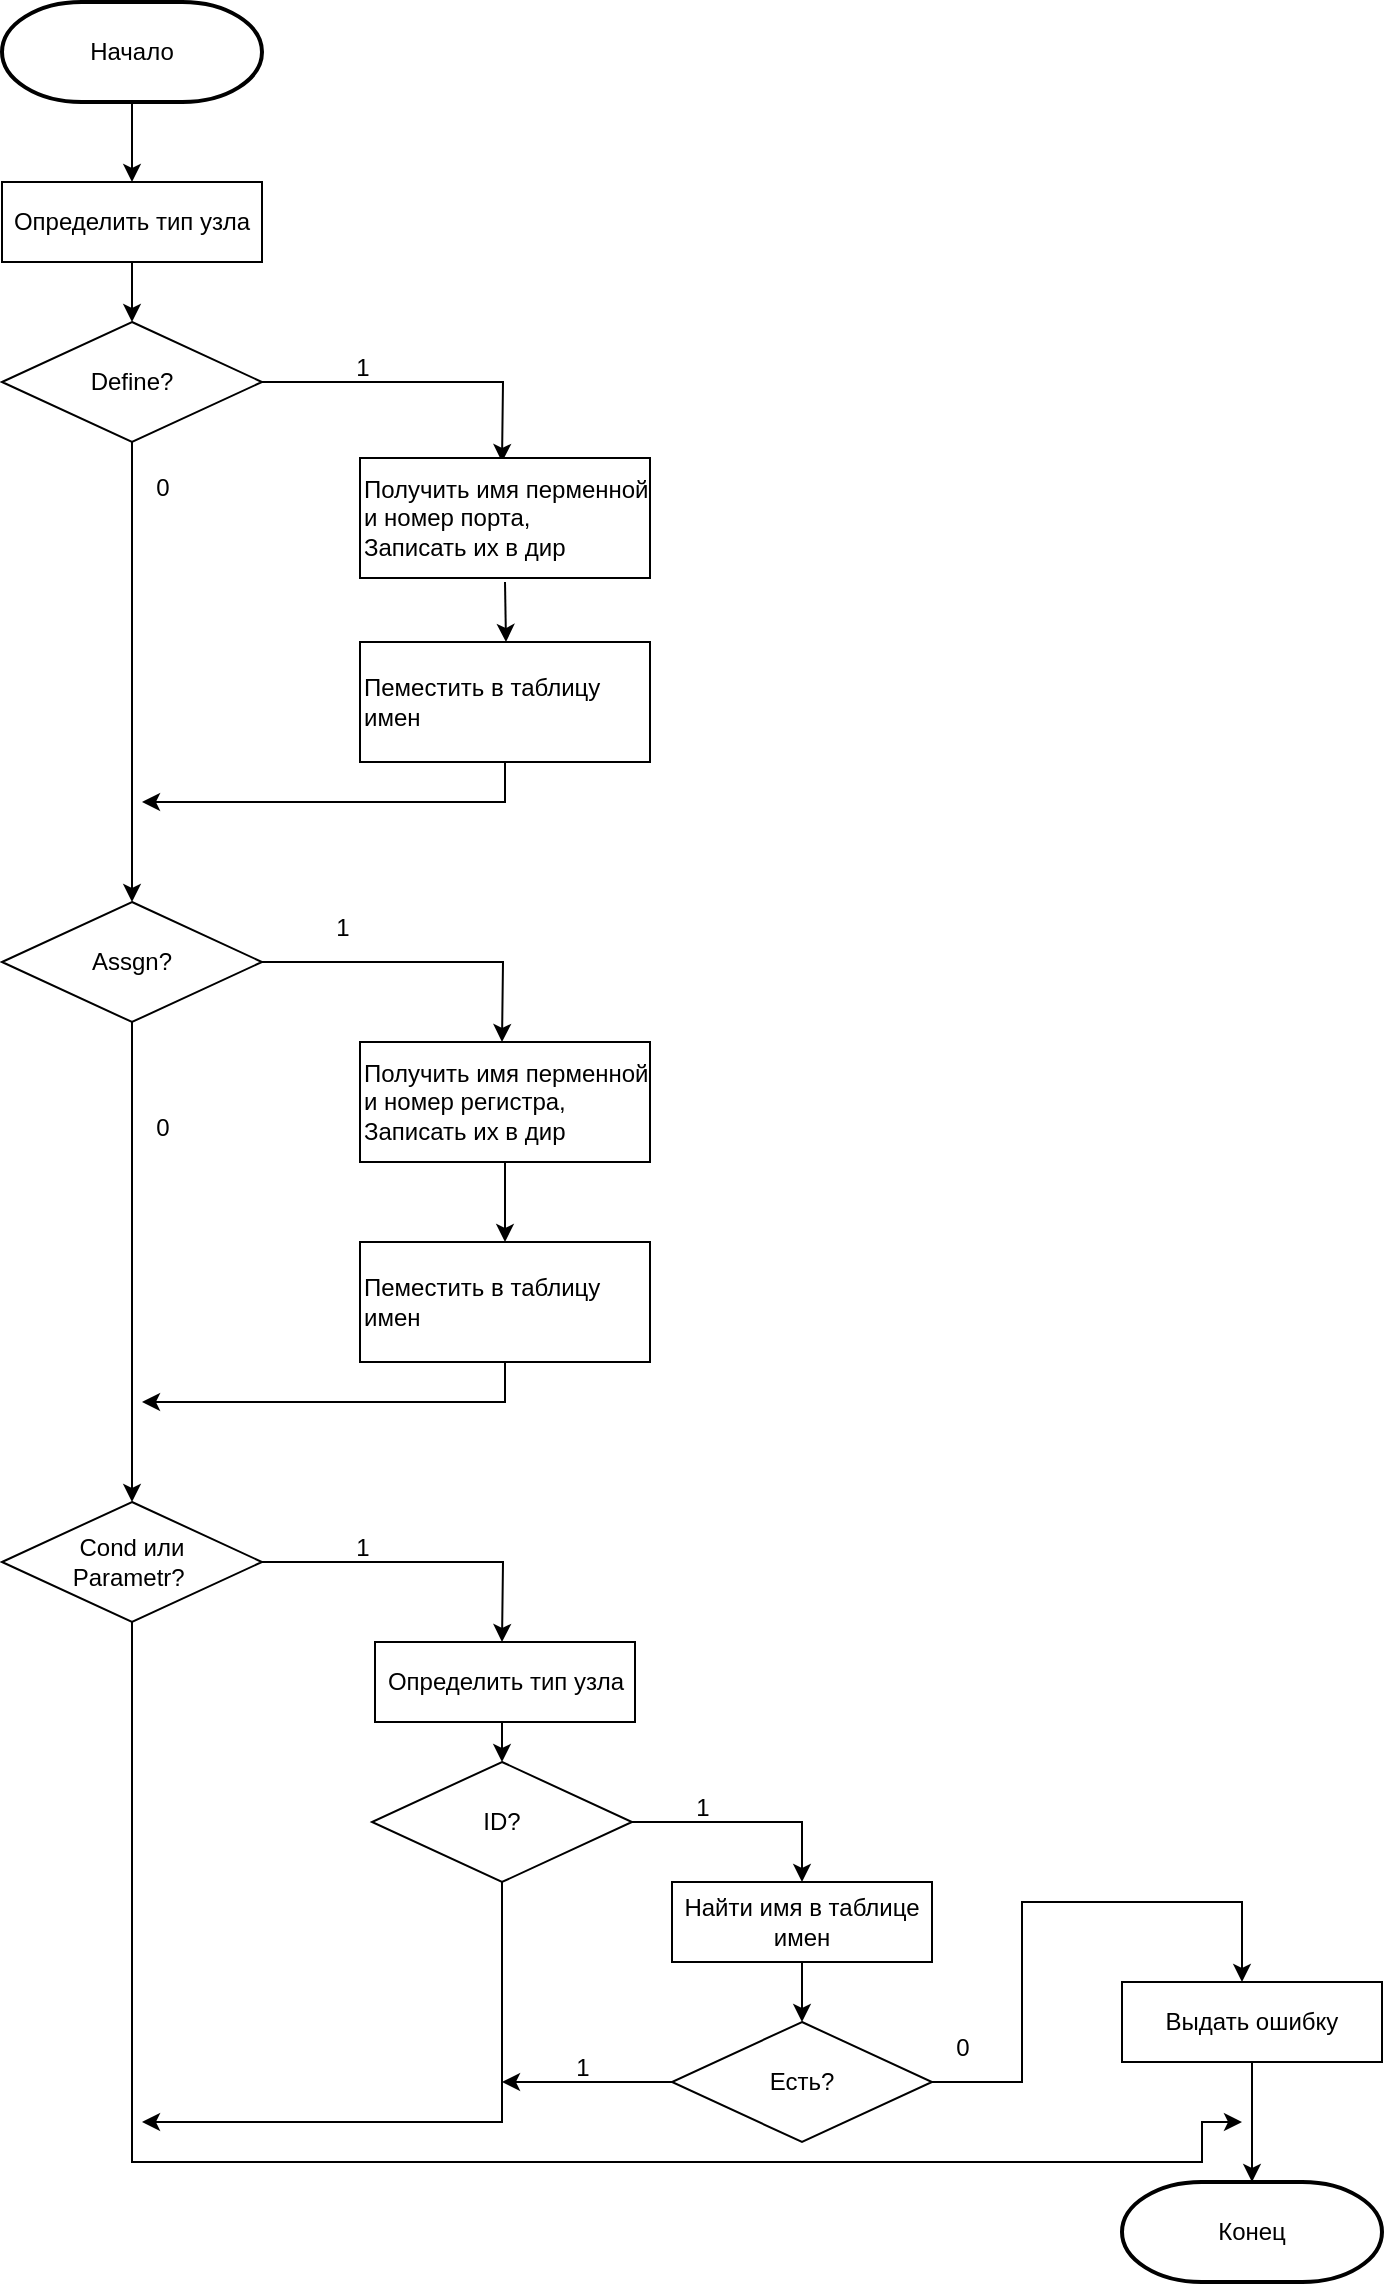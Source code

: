 <mxfile version="21.2.1" type="device">
  <diagram name="Страница 1" id="LfAVFmU5jC781aRs8l4f">
    <mxGraphModel dx="936" dy="565" grid="1" gridSize="10" guides="1" tooltips="1" connect="1" arrows="1" fold="1" page="1" pageScale="1" pageWidth="827" pageHeight="1169" math="0" shadow="0">
      <root>
        <mxCell id="0" />
        <mxCell id="1" parent="0" />
        <mxCell id="FoyQQF-ts86QolSbCVlo-2" style="edgeStyle=orthogonalEdgeStyle;rounded=0;orthogonalLoop=1;jettySize=auto;html=1;exitX=0.5;exitY=1;exitDx=0;exitDy=0;exitPerimeter=0;" edge="1" parent="1" source="FoyQQF-ts86QolSbCVlo-1">
          <mxGeometry relative="1" as="geometry">
            <mxPoint x="155" y="110" as="targetPoint" />
          </mxGeometry>
        </mxCell>
        <mxCell id="FoyQQF-ts86QolSbCVlo-1" value="Начало" style="strokeWidth=2;html=1;shape=mxgraph.flowchart.terminator;whiteSpace=wrap;" vertex="1" parent="1">
          <mxGeometry x="90" y="20" width="130" height="50" as="geometry" />
        </mxCell>
        <mxCell id="FoyQQF-ts86QolSbCVlo-4" style="edgeStyle=orthogonalEdgeStyle;rounded=0;orthogonalLoop=1;jettySize=auto;html=1;exitX=0.5;exitY=1;exitDx=0;exitDy=0;" edge="1" parent="1" source="FoyQQF-ts86QolSbCVlo-3">
          <mxGeometry relative="1" as="geometry">
            <mxPoint x="155" y="180" as="targetPoint" />
          </mxGeometry>
        </mxCell>
        <mxCell id="FoyQQF-ts86QolSbCVlo-3" value="Определить тип узла" style="rounded=0;whiteSpace=wrap;html=1;" vertex="1" parent="1">
          <mxGeometry x="90" y="110" width="130" height="40" as="geometry" />
        </mxCell>
        <mxCell id="FoyQQF-ts86QolSbCVlo-6" style="edgeStyle=orthogonalEdgeStyle;rounded=0;orthogonalLoop=1;jettySize=auto;html=1;exitX=1;exitY=0.5;exitDx=0;exitDy=0;" edge="1" parent="1" source="FoyQQF-ts86QolSbCVlo-5">
          <mxGeometry relative="1" as="geometry">
            <mxPoint x="340" y="250" as="targetPoint" />
          </mxGeometry>
        </mxCell>
        <mxCell id="FoyQQF-ts86QolSbCVlo-11" style="edgeStyle=orthogonalEdgeStyle;rounded=0;orthogonalLoop=1;jettySize=auto;html=1;exitX=0.5;exitY=1;exitDx=0;exitDy=0;" edge="1" parent="1" source="FoyQQF-ts86QolSbCVlo-5">
          <mxGeometry relative="1" as="geometry">
            <mxPoint x="155" y="470" as="targetPoint" />
          </mxGeometry>
        </mxCell>
        <mxCell id="FoyQQF-ts86QolSbCVlo-5" value="Define?" style="rhombus;whiteSpace=wrap;html=1;" vertex="1" parent="1">
          <mxGeometry x="90" y="180" width="130" height="60" as="geometry" />
        </mxCell>
        <mxCell id="FoyQQF-ts86QolSbCVlo-7" value="1" style="text;html=1;align=center;verticalAlign=middle;resizable=0;points=[];autosize=1;strokeColor=none;fillColor=none;" vertex="1" parent="1">
          <mxGeometry x="255" y="188" width="30" height="30" as="geometry" />
        </mxCell>
        <mxCell id="FoyQQF-ts86QolSbCVlo-9" style="edgeStyle=orthogonalEdgeStyle;rounded=0;orthogonalLoop=1;jettySize=auto;html=1;exitX=0.5;exitY=1;exitDx=0;exitDy=0;" edge="1" parent="1">
          <mxGeometry relative="1" as="geometry">
            <mxPoint x="342" y="340" as="targetPoint" />
            <mxPoint x="341.5" y="310" as="sourcePoint" />
          </mxGeometry>
        </mxCell>
        <mxCell id="FoyQQF-ts86QolSbCVlo-13" style="edgeStyle=orthogonalEdgeStyle;rounded=0;orthogonalLoop=1;jettySize=auto;html=1;exitX=0.5;exitY=1;exitDx=0;exitDy=0;" edge="1" parent="1" source="FoyQQF-ts86QolSbCVlo-10">
          <mxGeometry relative="1" as="geometry">
            <mxPoint x="160" y="420" as="targetPoint" />
            <Array as="points">
              <mxPoint x="342" y="420" />
            </Array>
          </mxGeometry>
        </mxCell>
        <mxCell id="FoyQQF-ts86QolSbCVlo-10" value="&lt;div style=&quot;&quot;&gt;Пеместить в таблицу имен&amp;nbsp;&lt;/div&gt;" style="rounded=0;whiteSpace=wrap;html=1;align=left;" vertex="1" parent="1">
          <mxGeometry x="269" y="340" width="145" height="60" as="geometry" />
        </mxCell>
        <mxCell id="FoyQQF-ts86QolSbCVlo-12" value="0" style="text;html=1;align=center;verticalAlign=middle;resizable=0;points=[];autosize=1;strokeColor=none;fillColor=none;" vertex="1" parent="1">
          <mxGeometry x="155" y="248" width="30" height="30" as="geometry" />
        </mxCell>
        <mxCell id="FoyQQF-ts86QolSbCVlo-15" style="edgeStyle=orthogonalEdgeStyle;rounded=0;orthogonalLoop=1;jettySize=auto;html=1;exitX=1;exitY=0.5;exitDx=0;exitDy=0;" edge="1" parent="1" source="FoyQQF-ts86QolSbCVlo-14">
          <mxGeometry relative="1" as="geometry">
            <mxPoint x="340" y="540" as="targetPoint" />
          </mxGeometry>
        </mxCell>
        <mxCell id="FoyQQF-ts86QolSbCVlo-20" style="edgeStyle=orthogonalEdgeStyle;rounded=0;orthogonalLoop=1;jettySize=auto;html=1;exitX=0.5;exitY=1;exitDx=0;exitDy=0;" edge="1" parent="1" source="FoyQQF-ts86QolSbCVlo-14">
          <mxGeometry relative="1" as="geometry">
            <mxPoint x="155" y="770" as="targetPoint" />
          </mxGeometry>
        </mxCell>
        <mxCell id="FoyQQF-ts86QolSbCVlo-14" value="Assgn?" style="rhombus;whiteSpace=wrap;html=1;" vertex="1" parent="1">
          <mxGeometry x="90" y="470" width="130" height="60" as="geometry" />
        </mxCell>
        <mxCell id="FoyQQF-ts86QolSbCVlo-16" value="&lt;div style=&quot;&quot;&gt;Получить имя перменной&lt;/div&gt;&lt;div style=&quot;&quot;&gt;и номер порта,&lt;/div&gt;&lt;div style=&quot;&quot;&gt;Записать их в дир&lt;/div&gt;" style="rounded=0;whiteSpace=wrap;html=1;align=left;" vertex="1" parent="1">
          <mxGeometry x="269" y="248" width="145" height="60" as="geometry" />
        </mxCell>
        <mxCell id="FoyQQF-ts86QolSbCVlo-19" style="edgeStyle=orthogonalEdgeStyle;rounded=0;orthogonalLoop=1;jettySize=auto;html=1;exitX=0.5;exitY=1;exitDx=0;exitDy=0;entryX=0.5;entryY=0;entryDx=0;entryDy=0;" edge="1" parent="1" source="FoyQQF-ts86QolSbCVlo-17" target="FoyQQF-ts86QolSbCVlo-18">
          <mxGeometry relative="1" as="geometry" />
        </mxCell>
        <mxCell id="FoyQQF-ts86QolSbCVlo-17" value="&lt;div style=&quot;&quot;&gt;Получить имя перменной&lt;/div&gt;&lt;div style=&quot;&quot;&gt;и номер регистра,&lt;/div&gt;&lt;div style=&quot;&quot;&gt;Записать их в дир&lt;/div&gt;" style="rounded=0;whiteSpace=wrap;html=1;align=left;" vertex="1" parent="1">
          <mxGeometry x="269" y="540" width="145" height="60" as="geometry" />
        </mxCell>
        <mxCell id="FoyQQF-ts86QolSbCVlo-21" style="edgeStyle=orthogonalEdgeStyle;rounded=0;orthogonalLoop=1;jettySize=auto;html=1;exitX=0.5;exitY=1;exitDx=0;exitDy=0;" edge="1" parent="1" source="FoyQQF-ts86QolSbCVlo-18">
          <mxGeometry relative="1" as="geometry">
            <mxPoint x="160" y="720" as="targetPoint" />
            <Array as="points">
              <mxPoint x="342" y="720" />
            </Array>
          </mxGeometry>
        </mxCell>
        <mxCell id="FoyQQF-ts86QolSbCVlo-18" value="&lt;div style=&quot;&quot;&gt;Пеместить в таблицу имен&amp;nbsp;&lt;/div&gt;" style="rounded=0;whiteSpace=wrap;html=1;align=left;" vertex="1" parent="1">
          <mxGeometry x="269" y="640" width="145" height="60" as="geometry" />
        </mxCell>
        <mxCell id="FoyQQF-ts86QolSbCVlo-22" value="1" style="text;html=1;align=center;verticalAlign=middle;resizable=0;points=[];autosize=1;strokeColor=none;fillColor=none;" vertex="1" parent="1">
          <mxGeometry x="245" y="468" width="30" height="30" as="geometry" />
        </mxCell>
        <mxCell id="FoyQQF-ts86QolSbCVlo-23" value="0" style="text;html=1;align=center;verticalAlign=middle;resizable=0;points=[];autosize=1;strokeColor=none;fillColor=none;" vertex="1" parent="1">
          <mxGeometry x="155" y="568" width="30" height="30" as="geometry" />
        </mxCell>
        <mxCell id="FoyQQF-ts86QolSbCVlo-25" style="edgeStyle=orthogonalEdgeStyle;rounded=0;orthogonalLoop=1;jettySize=auto;html=1;exitX=1;exitY=0.5;exitDx=0;exitDy=0;" edge="1" parent="1" source="FoyQQF-ts86QolSbCVlo-24">
          <mxGeometry relative="1" as="geometry">
            <mxPoint x="340" y="840" as="targetPoint" />
          </mxGeometry>
        </mxCell>
        <mxCell id="FoyQQF-ts86QolSbCVlo-40" style="edgeStyle=orthogonalEdgeStyle;rounded=0;orthogonalLoop=1;jettySize=auto;html=1;exitX=0.5;exitY=1;exitDx=0;exitDy=0;" edge="1" parent="1" source="FoyQQF-ts86QolSbCVlo-24">
          <mxGeometry relative="1" as="geometry">
            <mxPoint x="710" y="1080" as="targetPoint" />
            <Array as="points">
              <mxPoint x="155" y="1100" />
              <mxPoint x="690" y="1100" />
              <mxPoint x="690" y="1080" />
            </Array>
          </mxGeometry>
        </mxCell>
        <mxCell id="FoyQQF-ts86QolSbCVlo-24" value="Cond или &lt;br&gt;Parametr?&amp;nbsp;" style="rhombus;whiteSpace=wrap;html=1;" vertex="1" parent="1">
          <mxGeometry x="90" y="770" width="130" height="60" as="geometry" />
        </mxCell>
        <mxCell id="FoyQQF-ts86QolSbCVlo-26" value="1" style="text;html=1;align=center;verticalAlign=middle;resizable=0;points=[];autosize=1;strokeColor=none;fillColor=none;" vertex="1" parent="1">
          <mxGeometry x="255" y="778" width="30" height="30" as="geometry" />
        </mxCell>
        <mxCell id="FoyQQF-ts86QolSbCVlo-29" style="edgeStyle=orthogonalEdgeStyle;rounded=0;orthogonalLoop=1;jettySize=auto;html=1;exitX=0.5;exitY=1;exitDx=0;exitDy=0;" edge="1" parent="1" source="FoyQQF-ts86QolSbCVlo-28">
          <mxGeometry relative="1" as="geometry">
            <mxPoint x="340" y="900" as="targetPoint" />
          </mxGeometry>
        </mxCell>
        <mxCell id="FoyQQF-ts86QolSbCVlo-28" value="Определить тип узла" style="rounded=0;whiteSpace=wrap;html=1;" vertex="1" parent="1">
          <mxGeometry x="276.5" y="840" width="130" height="40" as="geometry" />
        </mxCell>
        <mxCell id="FoyQQF-ts86QolSbCVlo-31" style="edgeStyle=orthogonalEdgeStyle;rounded=0;orthogonalLoop=1;jettySize=auto;html=1;exitX=1;exitY=0.5;exitDx=0;exitDy=0;" edge="1" parent="1" source="FoyQQF-ts86QolSbCVlo-30">
          <mxGeometry relative="1" as="geometry">
            <mxPoint x="490" y="960" as="targetPoint" />
            <Array as="points">
              <mxPoint x="490" y="930" />
            </Array>
          </mxGeometry>
        </mxCell>
        <mxCell id="FoyQQF-ts86QolSbCVlo-39" style="edgeStyle=orthogonalEdgeStyle;rounded=0;orthogonalLoop=1;jettySize=auto;html=1;exitX=0.5;exitY=1;exitDx=0;exitDy=0;" edge="1" parent="1" source="FoyQQF-ts86QolSbCVlo-30">
          <mxGeometry relative="1" as="geometry">
            <mxPoint x="160" y="1080" as="targetPoint" />
            <Array as="points">
              <mxPoint x="340" y="1080" />
            </Array>
          </mxGeometry>
        </mxCell>
        <mxCell id="FoyQQF-ts86QolSbCVlo-30" value="ID?" style="rhombus;whiteSpace=wrap;html=1;" vertex="1" parent="1">
          <mxGeometry x="275" y="900" width="130" height="60" as="geometry" />
        </mxCell>
        <mxCell id="FoyQQF-ts86QolSbCVlo-32" value="1" style="text;html=1;align=center;verticalAlign=middle;resizable=0;points=[];autosize=1;strokeColor=none;fillColor=none;" vertex="1" parent="1">
          <mxGeometry x="425" y="908" width="30" height="30" as="geometry" />
        </mxCell>
        <mxCell id="FoyQQF-ts86QolSbCVlo-35" style="edgeStyle=orthogonalEdgeStyle;rounded=0;orthogonalLoop=1;jettySize=auto;html=1;exitX=0.5;exitY=1;exitDx=0;exitDy=0;" edge="1" parent="1" source="FoyQQF-ts86QolSbCVlo-34">
          <mxGeometry relative="1" as="geometry">
            <mxPoint x="490" y="1030" as="targetPoint" />
          </mxGeometry>
        </mxCell>
        <mxCell id="FoyQQF-ts86QolSbCVlo-34" value="Найти имя в таблице имен" style="rounded=0;whiteSpace=wrap;html=1;" vertex="1" parent="1">
          <mxGeometry x="425" y="960" width="130" height="40" as="geometry" />
        </mxCell>
        <mxCell id="FoyQQF-ts86QolSbCVlo-38" style="edgeStyle=orthogonalEdgeStyle;rounded=0;orthogonalLoop=1;jettySize=auto;html=1;exitX=0;exitY=0.5;exitDx=0;exitDy=0;" edge="1" parent="1" source="FoyQQF-ts86QolSbCVlo-37">
          <mxGeometry relative="1" as="geometry">
            <mxPoint x="340" y="1060" as="targetPoint" />
          </mxGeometry>
        </mxCell>
        <mxCell id="FoyQQF-ts86QolSbCVlo-42" style="edgeStyle=orthogonalEdgeStyle;rounded=0;orthogonalLoop=1;jettySize=auto;html=1;exitX=1;exitY=0.5;exitDx=0;exitDy=0;" edge="1" parent="1" source="FoyQQF-ts86QolSbCVlo-37">
          <mxGeometry relative="1" as="geometry">
            <mxPoint x="710" y="1010" as="targetPoint" />
            <Array as="points">
              <mxPoint x="600" y="1060" />
              <mxPoint x="600" y="970" />
              <mxPoint x="710" y="970" />
            </Array>
          </mxGeometry>
        </mxCell>
        <mxCell id="FoyQQF-ts86QolSbCVlo-37" value="Есть?" style="rhombus;whiteSpace=wrap;html=1;" vertex="1" parent="1">
          <mxGeometry x="425" y="1030" width="130" height="60" as="geometry" />
        </mxCell>
        <mxCell id="FoyQQF-ts86QolSbCVlo-41" value="1" style="text;html=1;align=center;verticalAlign=middle;resizable=0;points=[];autosize=1;strokeColor=none;fillColor=none;" vertex="1" parent="1">
          <mxGeometry x="365" y="1038" width="30" height="30" as="geometry" />
        </mxCell>
        <mxCell id="FoyQQF-ts86QolSbCVlo-44" value="0" style="text;html=1;align=center;verticalAlign=middle;resizable=0;points=[];autosize=1;strokeColor=none;fillColor=none;" vertex="1" parent="1">
          <mxGeometry x="555" y="1028" width="30" height="30" as="geometry" />
        </mxCell>
        <mxCell id="FoyQQF-ts86QolSbCVlo-46" style="edgeStyle=orthogonalEdgeStyle;rounded=0;orthogonalLoop=1;jettySize=auto;html=1;exitX=0.5;exitY=1;exitDx=0;exitDy=0;entryX=0.5;entryY=0;entryDx=0;entryDy=0;entryPerimeter=0;" edge="1" parent="1" source="FoyQQF-ts86QolSbCVlo-45" target="FoyQQF-ts86QolSbCVlo-47">
          <mxGeometry relative="1" as="geometry">
            <mxPoint x="715" y="1100" as="targetPoint" />
          </mxGeometry>
        </mxCell>
        <mxCell id="FoyQQF-ts86QolSbCVlo-45" value="Выдать ошибку" style="rounded=0;whiteSpace=wrap;html=1;" vertex="1" parent="1">
          <mxGeometry x="650" y="1010" width="130" height="40" as="geometry" />
        </mxCell>
        <mxCell id="FoyQQF-ts86QolSbCVlo-47" value="Конец" style="strokeWidth=2;html=1;shape=mxgraph.flowchart.terminator;whiteSpace=wrap;" vertex="1" parent="1">
          <mxGeometry x="650" y="1110" width="130" height="50" as="geometry" />
        </mxCell>
      </root>
    </mxGraphModel>
  </diagram>
</mxfile>
